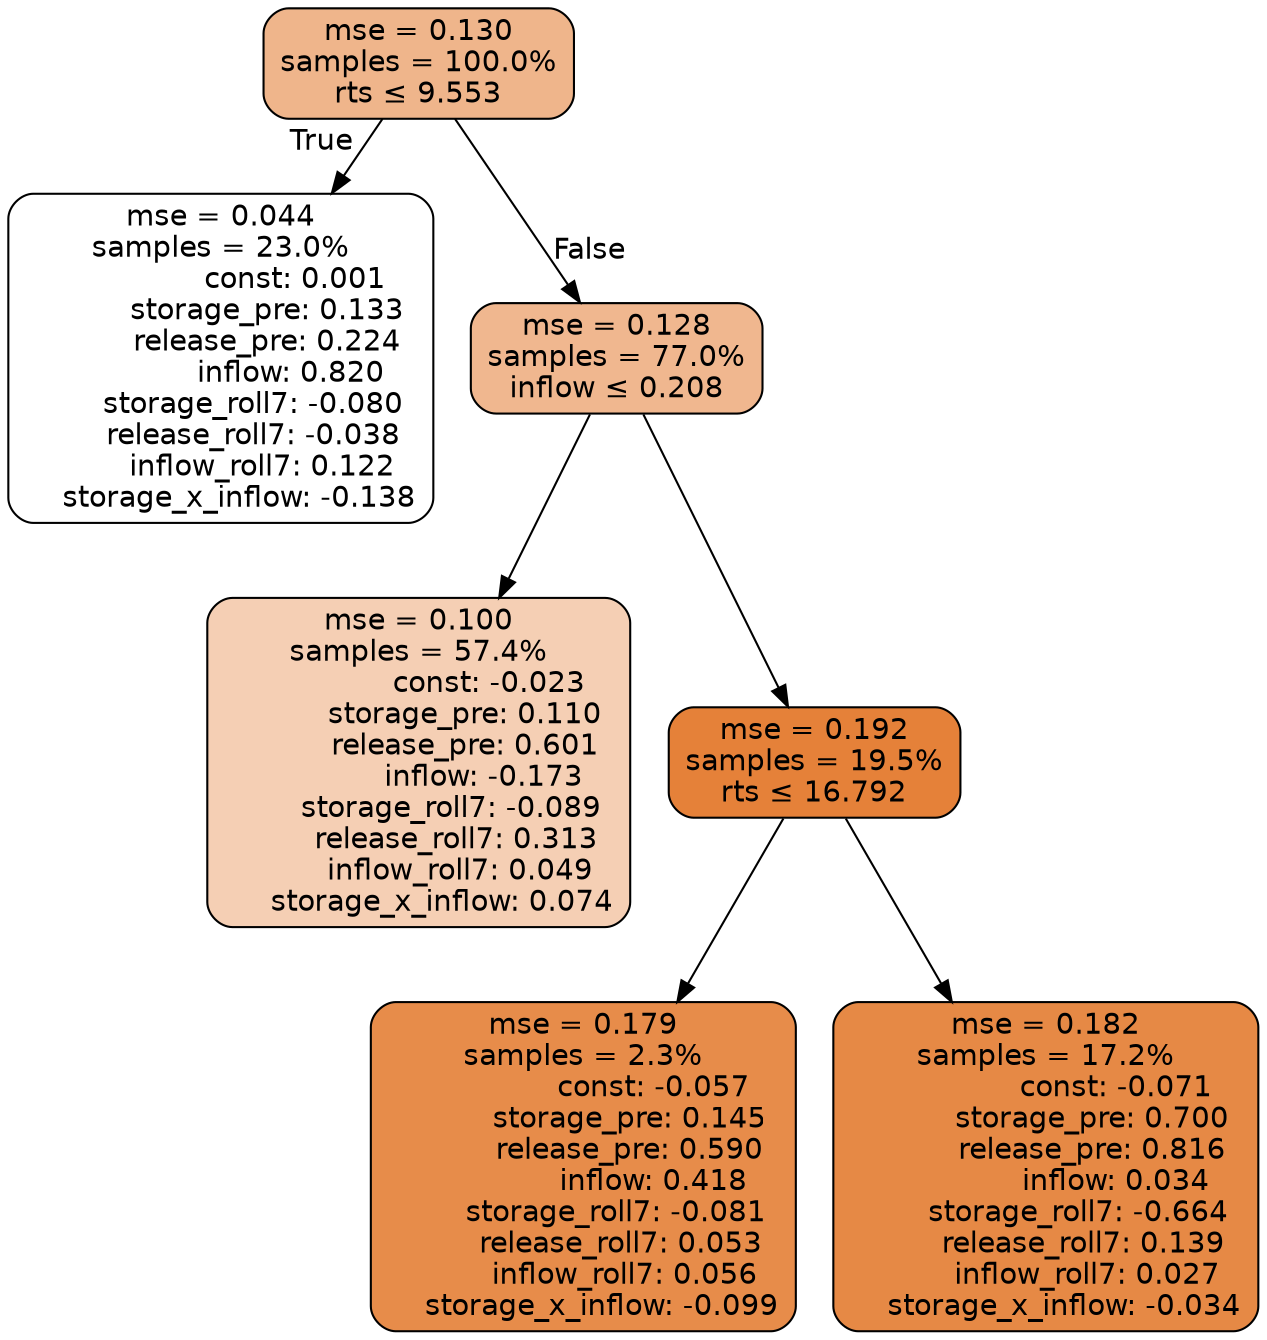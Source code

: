 digraph tree {
bgcolor="transparent"
node [shape=rectangle, style="filled, rounded", color="black", fontname=helvetica] ;
edge [fontname=helvetica] ;
	"0" [label="mse = 0.130
samples = 100.0%
rts &le; 9.553", fillcolor="#efb58b"]
	"1" [label="mse = 0.044
samples = 23.0%
                const: 0.001
          storage_pre: 0.133
          release_pre: 0.224
               inflow: 0.820
       storage_roll7: -0.080
       release_roll7: -0.038
         inflow_roll7: 0.122
    storage_x_inflow: -0.138", fillcolor="#ffffff"]
	"2" [label="mse = 0.128
samples = 77.0%
inflow &le; 0.208", fillcolor="#f0b78f"]
	"3" [label="mse = 0.100
samples = 57.4%
               const: -0.023
          storage_pre: 0.110
          release_pre: 0.601
              inflow: -0.173
       storage_roll7: -0.089
        release_roll7: 0.313
         inflow_roll7: 0.049
     storage_x_inflow: 0.074", fillcolor="#f5cfb4"]
	"4" [label="mse = 0.192
samples = 19.5%
rts &le; 16.792", fillcolor="#e58139"]
	"5" [label="mse = 0.179
samples = 2.3%
               const: -0.057
          storage_pre: 0.145
          release_pre: 0.590
               inflow: 0.418
       storage_roll7: -0.081
        release_roll7: 0.053
         inflow_roll7: 0.056
    storage_x_inflow: -0.099", fillcolor="#e78c4a"]
	"6" [label="mse = 0.182
samples = 17.2%
               const: -0.071
          storage_pre: 0.700
          release_pre: 0.816
               inflow: 0.034
       storage_roll7: -0.664
        release_roll7: 0.139
         inflow_roll7: 0.027
    storage_x_inflow: -0.034", fillcolor="#e68945"]

	"0" -> "1" [labeldistance=2.5, labelangle=45, headlabel="True"]
	"0" -> "2" [labeldistance=2.5, labelangle=-45, headlabel="False"]
	"2" -> "3"
	"2" -> "4"
	"4" -> "5"
	"4" -> "6"
}